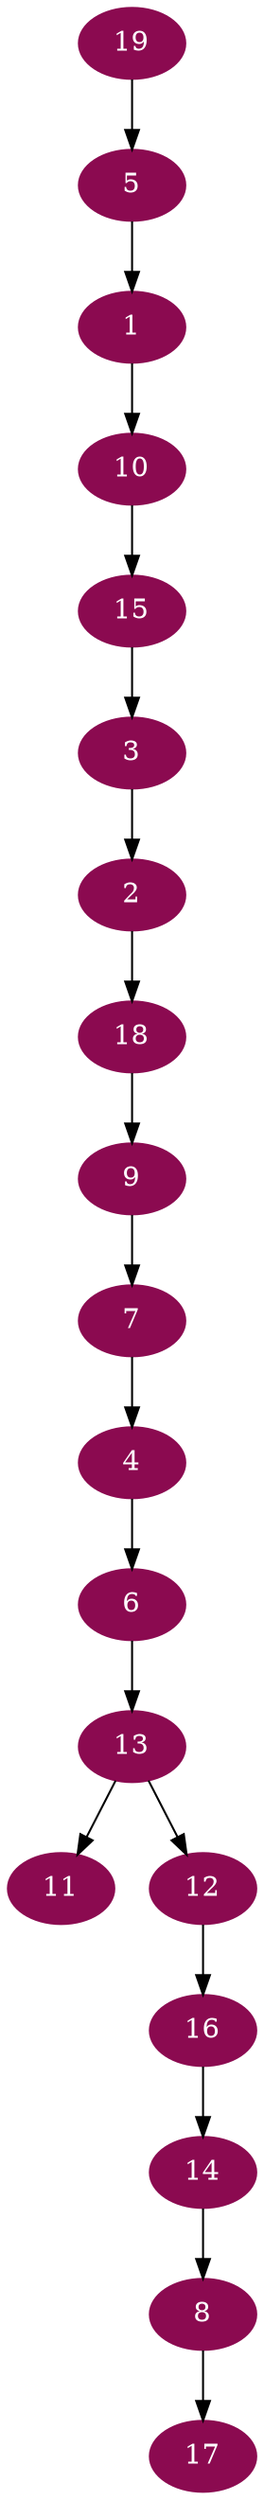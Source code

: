 digraph G {
node [color=deeppink4, style=filled, fontcolor=white];
5 -> 1;
3 -> 2;
15 -> 3;
7 -> 4;
19 -> 5;
4 -> 6;
9 -> 7;
14 -> 8;
18 -> 9;
1 -> 10;
13 -> 11;
13 -> 12;
6 -> 13;
16 -> 14;
10 -> 15;
12 -> 16;
8 -> 17;
2 -> 18;
}
